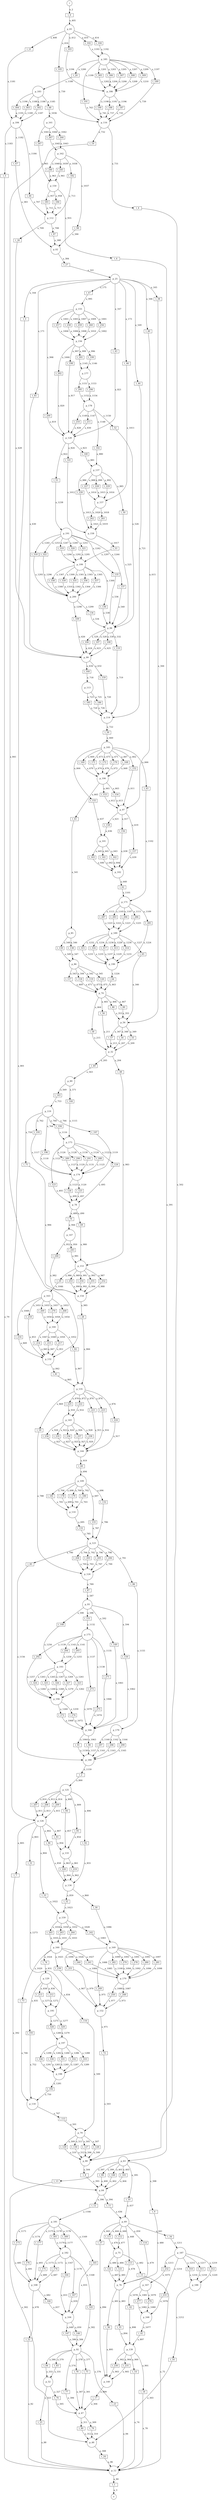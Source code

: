 digraph G {
subgraph place
 {
graph [shape=circle,color=gray];
node [shape=circle];
i;
o;
p_101;
p_102;
p_104;
p_105;
p_106;
p_108;
p_109;
p_110;
p_112;
p_113;
p_114;
p_116;
p_118;
p_119;
p_12;
p_123;
p_124;
p_125;
p_126;
p_128;
p_129;
p_132;
p_133;
p_134;
p_135;
p_137;
p_139;
p_140;
p_143;
p_144;
p_147;
p_150;
p_152;
p_153;
p_154;
p_155;
p_156;
p_157;
p_158;
p_159;
p_160;
p_161;
p_162;
p_163;
p_164;
p_166;
p_167;
p_168;
p_169;
p_170;
p_171;
p_173;
p_174;
p_175;
p_177;
p_178;
p_179;
p_180;
p_181;
p_182;
p_183;
p_184;
p_185;
p_186;
p_187;
p_188;
p_189;
p_190;
p_191;
p_193;
p_194;
p_195;
p_197;
p_198;
p_199;
p_200;
p_25;
p_32;
p_47;
p_48;
p_52;
p_56;
p_62;
p_63;
p_64;
p_65;
p_69;
p_74;
p_75;
p_76;
p_78;
p_79;
p_80;
p_84;
p_85;
p_86;
p_89;
p_92;
p_93;
p_97;
p_99;
}
subgraph transitions
 {
node [shape=rect,height=0.2];
t_0;
t_1;
t_10;
t_100;
t_101;
t_102;
t_103;
t_104;
t_105;
t_106;
t_107;
t_108;
t_109;
t_11;
t_110;
t_111;
t_112;
t_113;
t_114;
t_115;
t_116;
t_117;
t_118;
t_119;
t_12;
t_120;
t_121;
t_122;
t_123;
t_124;
t_125;
t_126;
t_127;
t_128;
t_129;
t_13;
t_130;
t_131;
t_132;
t_133;
t_134;
t_135;
t_136;
t_137;
t_138;
t_139;
t_14;
t_140;
t_141;
t_142;
t_143;
t_144;
t_145;
t_146;
t_147;
t_148;
t_149;
t_15;
t_150;
t_151;
t_152;
t_153;
t_154;
t_155;
t_156;
t_157;
t_158;
t_159;
t_16;
t_160;
t_161;
t_162;
t_163;
t_164;
t_165;
t_166;
t_167;
t_168;
t_169;
t_17;
t_170;
t_171;
t_172;
t_173;
t_174;
t_175;
t_176;
t_177;
t_178;
t_179;
t_18;
t_180;
t_181;
t_182;
t_183;
t_184;
t_185;
t_186;
t_187;
t_188;
t_189;
t_19;
t_190;
t_191;
t_192;
t_193;
t_194;
t_195;
t_196;
t_197;
t_198;
t_199;
t_2;
t_20;
t_200;
t_201;
t_202;
t_203;
t_204;
t_205;
t_206;
t_207;
t_208;
t_209;
t_21;
t_210;
t_211;
t_212;
t_213;
t_214;
t_215;
t_216;
t_217;
t_218;
t_219;
t_22;
t_220;
t_221;
t_222;
t_223;
t_224;
t_225;
t_226;
t_227;
t_228;
t_229;
t_23;
t_230;
t_231;
t_232;
t_233;
t_234;
t_235;
t_236;
t_237;
t_238;
t_239;
t_24;
t_240;
t_241;
t_242;
t_243;
t_244;
t_245;
t_246;
t_247;
t_248;
t_249;
t_25;
t_250;
t_251;
t_252;
t_253;
t_254;
t_255;
t_256;
t_257;
t_258;
t_259;
t_26;
t_260;
t_261;
t_262;
t_263;
t_264;
t_265;
t_266;
t_267;
t_268;
t_269;
t_27;
t_270;
t_271;
t_272;
t_273;
t_274;
t_275;
t_276;
t_277;
t_278;
t_279;
t_28;
t_280;
t_281;
t_282;
t_283;
t_284;
t_285;
t_286;
t_287;
t_288;
t_289;
t_29;
t_290;
t_291;
t_292;
t_293;
t_294;
t_295;
t_296;
t_297;
t_298;
t_299;
t_3;
t_30;
t_300;
t_301;
t_302;
t_303;
t_304;
t_305;
t_306;
t_307;
t_308;
t_309;
t_31;
t_310;
t_311;
t_312;
t_313;
t_314;
t_315;
t_316;
t_317;
t_318;
t_319;
t_32;
t_320;
t_321;
t_322;
t_323;
t_324;
t_325;
t_326;
t_327;
t_328;
t_329;
t_33;
t_330;
t_331;
t_332;
t_333;
t_334;
t_335;
t_336;
t_337;
t_338;
t_339;
t_34;
t_35;
t_36;
t_37;
t_38;
t_39;
t_4;
t_40;
t_41;
t_42;
t_43;
t_44;
t_45;
t_46;
t_47;
t_48;
t_49;
t_5;
t_50;
t_51;
t_52;
t_53;
t_54;
t_55;
t_56;
t_57;
t_58;
t_59;
t_6;
t_60;
t_61;
t_62;
t_63;
t_64;
t_65;
t_66;
t_67;
t_68;
t_69;
t_7;
t_70;
t_71;
t_72;
t_73;
t_74;
t_75;
t_76;
t_77;
t_78;
t_79;
t_8;
t_80;
t_81;
t_82;
t_83;
t_84;
t_85;
t_86;
t_87;
t_88;
t_89;
t_9;
t_90;
t_91;
t_92;
t_93;
t_94;
t_95;
t_96;
t_97;
t_98;
t_99;
}
p_156->t_202[label="a_1000"]
p_155->t_256[label="a_1001"]
t_256->p_156[label="a_1002"]
p_155->t_257[label="a_1003"]
t_257->p_156[label="a_1004"]
p_155->t_258[label="a_1005"]
t_258->p_156[label="a_1006"]
p_155->t_259[label="a_1007"]
t_259->p_156[label="a_1008"]
p_155->t_260[label="a_1009"]
t_260->p_156[label="a_1010"]
t_46->p_157[label="a_1011"]
t_141->p_158[label="a_1012"]
t_226->p_158[label="a_1013"]
t_227->p_157[label="a_1014"]
t_228->p_157[label="a_1015"]
t_229->p_157[label="a_1016"]
p_158->t_53[label="a_1017"]
p_157->t_261[label="a_1018"]
t_261->p_158[label="a_1019"]
p_157->t_262[label="a_1020"]
t_262->p_158[label="a_1021"]
t_33->p_159[label="a_1022"]
t_32->p_159[label="a_1023"]
p_160->t_74[label="a_1024"]
p_160->t_239[label="a_1025"]
p_160->t_240[label="a_1026"]
p_160->t_241[label="a_1027"]
p_159->t_242[label="a_1028"]
p_160->t_73[label="a_1029"]
p_159->t_263[label="a_1030"]
t_263->p_160[label="a_1031"]
p_159->t_264[label="a_1032"]
t_264->p_160[label="a_1033"]
p_159->t_265[label="a_1034"]
t_265->p_160[label="a_1035"]
t_68->p_161[label="a_1036"]
p_162->t_98[label="a_1037"]
p_162->t_182[label="a_1038"]
p_162->t_245[label="a_1039"]
p_162->t_246[label="a_1040"]
p_161->t_247[label="a_1041"]
p_161->t_266[label="a_1042"]
t_266->p_162[label="a_1043"]
p_161->t_267[label="a_1044"]
t_267->p_162[label="a_1045"]
t_29->p_163[label="a_1046"]
p_164->t_214[label="a_1047"]
p_164->t_215[label="a_1048"]
p_163->t_216[label="a_1049"]
p_164->t_217[label="a_1050"]
p_163->t_218[label="a_1051"]
p_164->t_82[label="a_1052"]
p_163->t_268[label="a_1053"]
t_268->p_164[label="a_1054"]
p_163->t_269[label="a_1055"]
t_269->p_164[label="a_1056"]
p_163->t_270[label="a_1057"]
t_270->p_164[label="a_1058"]
t_149->p_166[label="a_1061"]
t_150->p_166[label="a_1062"]
p_166->t_90[label="a_1063"]
p_166->t_91[label="a_1064"]
t_271->p_166[label="a_1066"]
t_272->p_166[label="a_1068"]
t_273->p_166[label="a_1070"]
t_274->p_166[label="a_1072"]
t_275->p_166[label="a_1074"]
t_232->p_167[label="a_1075"]
t_233->p_168[label="a_1076"]
p_168->t_41[label="a_1077"]
p_167->t_42[label="a_1078"]
p_167->t_276[label="a_1079"]
t_276->p_168[label="a_1080"]
p_167->t_277[label="a_1081"]
t_277->p_168[label="a_1082"]
t_242->p_169[label="a_1083"]
t_240->p_170[label="a_1084"]
t_241->p_170[label="a_1085"]
t_30->p_169[label="a_1086"]
p_170->t_248[label="a_1087"]
p_169->t_249[label="a_1088"]
p_170->t_250[label="a_1089"]
p_169->t_251[label="a_1090"]
p_169->t_278[label="a_1091"]
t_278->p_170[label="a_1092"]
p_169->t_279[label="a_1093"]
t_279->p_170[label="a_1094"]
p_169->t_280[label="a_1095"]
t_280->p_170[label="a_1096"]
p_169->t_281[label="a_1097"]
t_281->p_170[label="a_1098"]
p_169->t_282[label="a_1099"]
t_282->p_170[label="a_1100"]
t_62->p_171[label="a_1101"]
t_63->p_171[label="a_1102"]
p_171->t_283[label="a_1105"]
p_171->t_284[label="a_1107"]
p_171->t_285[label="a_1109"]
p_171->t_286[label="a_1111"]
p_171->t_287[label="a_1113"]
t_144->p_173[label="a_1115"]
t_194->p_173[label="a_1116"]
t_195->p_174[label="a_1117"]
t_196->p_174[label="a_1118"]
t_197->p_174[label="a_1119"]
p_174->t_125[label="a_1120"]
p_173->t_123[label="a_1121"]
p_173->t_124[label="a_1122"]
p_174->t_126[label="a_1123"]
p_173->t_288[label="a_1124"]
t_288->p_174[label="a_1125"]
p_173->t_289[label="a_1126"]
t_289->p_174[label="a_1127"]
p_173->t_290[label="a_1128"]
t_290->p_174[label="a_1129"]
p_173->t_291[label="a_1130"]
t_291->p_174[label="a_1131"]
t_151->p_175[label="a_1132"]
p_175->t_271[label="a_1135"]
p_175->t_273[label="a_1137"]
p_175->t_275[label="a_1138"]
p_175->t_292[label="a_1139"]
p_175->t_293[label="a_1141"]
p_175->t_294[label="a_1143"]
t_201->p_177[label="a_1145"]
t_199->p_177[label="a_1146"]
p_178->t_211[label="a_1147"]
p_178->t_142[label="a_1148"]
p_178->t_210[label="a_1149"]
p_178->t_52[label="a_1150"]
p_177->t_295[label="a_1151"]
t_295->p_178[label="a_1152"]
p_177->t_296[label="a_1153"]
t_296->p_178[label="a_1154"]
t_86->p_179[label="a_1155"]
t_85->p_180[label="a_1156"]
t_90->p_180[label="a_1157"]
t_91->p_180[label="a_1158"]
p_180->t_2[label="a_1159"]
p_179->t_297[label="a_1160"]
t_297->p_180[label="a_1161"]
p_179->t_298[label="a_1162"]
t_298->p_180[label="a_1163"]
p_179->t_299[label="a_1164"]
t_299->p_180[label="a_1165"]
t_12->p_181[label="a_1166"]
p_182->t_164[label="a_1167"]
p_182->t_145[label="a_1168"]
p_181->t_165[label="a_1169"]
p_182->t_167[label="a_1170"]
p_181->t_173[label="a_1171"]
p_182->t_174[label="a_1172"]
p_182->t_175[label="a_1173"]
p_181->t_176[label="a_1174"]
p_181->t_177[label="a_1175"]
p_181->t_300[label="a_1176"]
t_300->p_182[label="a_1177"]
p_181->t_301[label="a_1178"]
t_301->p_182[label="a_1179"]
t_20->p_183[label="a_1180"]
t_21->p_184[label="a_1181"]
p_184->t_67[label="a_1182"]
p_184->t_5[label="a_1183"]
p_184->t_66[label="a_1184"]
p_183->t_68[label="a_1185"]
p_183->t_302[label="a_1186"]
t_302->p_184[label="a_1187"]
p_183->t_303[label="a_1188"]
t_303->p_184[label="a_1189"]
p_183->t_304[label="a_1190"]
t_304->p_184[label="a_1191"]
t_104->p_185[label="a_1192"]
t_102->p_185[label="a_1193"]
t_103->p_186[label="a_1194"]
p_186->t_188[label="a_1195"]
p_186->t_187[label="a_1196"]
p_185->t_189[label="a_1197"]
p_186->t_190[label="a_1198"]
p_185->t_191[label="a_1199"]
p_185->t_20[label="a_1200"]
p_185->t_305[label="a_1201"]
t_305->p_186[label="a_1202"]
p_185->t_306[label="a_1203"]
t_306->p_186[label="a_1204"]
p_185->t_307[label="a_1205"]
t_307->p_186[label="a_1206"]
p_185->t_308[label="a_1207"]
t_308->p_186[label="a_1208"]
p_185->t_309[label="a_1209"]
t_309->p_186[label="a_1210"]
t_34->p_187[label="a_1211"]
p_188->t_16[label="a_1212"]
p_187->t_232[label="a_1213"]
p_187->t_233[label="a_1214"]
p_187->t_310[label="a_1215"]
t_310->p_188[label="a_1216"]
p_187->t_311[label="a_1217"]
t_311->p_188[label="a_1218"]
p_187->t_312[label="a_1219"]
t_312->p_188[label="a_1220"]
t_287->p_189[label="a_1221"]
t_283->p_189[label="a_1222"]
t_284->p_189[label="a_1223"]
t_285->p_190[label="a_1224"]
t_286->p_189[label="a_1225"]
p_190->t_64[label="a_1226"]
p_189->t_65[label="a_1227"]
p_189->t_313[label="a_1228"]
t_313->p_190[label="a_1229"]
p_189->t_314[label="a_1230"]
t_314->p_190[label="a_1231"]
p_189->t_315[label="a_1232"]
t_315->p_190[label="a_1233"]
p_189->t_316[label="a_1234"]
t_316->p_190[label="a_1235"]
p_189->t_317[label="a_1236"]
t_317->p_190[label="a_1237"]
t_51->p_191[label="a_1238"]
p_191->t_135[label="a_1242"]
p_191->t_137[label="a_1244"]
p_191->t_318[label="a_1245"]
p_191->t_319[label="a_1247"]
p_191->t_320[label="a_1249"]
p_191->t_321[label="a_1251"]
p_191->t_322[label="a_1253"]
t_293->p_193[label="a_1255"]
t_148->p_193[label="a_1256"]
t_292->p_194[label="a_1257"]
t_294->p_193[label="a_1258"]
p_194->t_274[label="a_1259"]
p_194->t_272[label="a_1260"]
p_193->t_323[label="a_1261"]
t_323->p_194[label="a_1262"]
p_193->t_324[label="a_1263"]
t_324->p_194[label="a_1264"]
p_193->t_325[label="a_1265"]
t_325->p_194[label="a_1266"]
p_193->t_326[label="a_1267"]
t_326->p_194[label="a_1268"]
p_193->t_327[label="a_1269"]
t_327->p_194[label="a_1270"]
t_213->p_195[label="a_1271"]
t_212->p_195[label="a_1272"]
t_31->p_195[label="a_1273"]
p_195->t_328[label="a_1275"]
p_195->t_329[label="a_1277"]
t_329->p_197[label="a_1279"]
t_328->p_197[label="a_1280"]
p_198->t_192[label="a_1281"]
p_197->t_330[label="a_1282"]
t_330->p_198[label="a_1283"]
p_197->t_331[label="a_1284"]
t_331->p_198[label="a_1285"]
p_197->t_332[label="a_1286"]
t_332->p_198[label="a_1287"]
p_197->t_333[label="a_1288"]
t_333->p_198[label="a_1289"]
p_197->t_334[label="a_1290"]
t_334->p_198[label="a_1291"]
t_320->p_199[label="a_1292"]
t_318->p_200[label="a_1293"]
t_319->p_199[label="a_1294"]
t_321->p_199[label="a_1295"]
t_322->p_200[label="a_1296"]
t_53->p_199[label="a_1297"]
p_200->t_109[label="a_1298"]
p_200->t_134[label="a_1299"]
p_199->t_136[label="a_1300"]
p_199->t_335[label="a_1301"]
t_335->p_200[label="a_1302"]
p_199->t_336[label="a_1303"]
t_336->p_200[label="a_1304"]
p_199->t_337[label="a_1305"]
t_337->p_200[label="a_1306"]
p_199->t_338[label="a_1307"]
t_338->p_200[label="a_1308"]
p_199->t_339[label="a_1309"]
t_339->p_200[label="a_1310"]
t_27->p_25[label="a_161"]
p_25->t_3[label="a_164"]
p_25->t_38[label="a_165"]
p_25->t_40[label="a_166"]
p_25->t_43[label="a_167"]
p_25->t_44[label="a_169"]
p_25->t_45[label="a_171"]
p_25->t_46[label="a_173"]
p_25->t_47[label="a_175"]
i->t_0[label="a_2"]
p_32->t_48[label="a_204"]
p_32->t_49[label="a_205"]
t_54->p_32[label="a_207"]
t_55->p_32[label="a_209"]
t_56->p_32[label="a_211"]
t_57->p_32[label="a_213"]
t_58->p_32[label="a_215"]
t_1->o[label="a_3"]
t_75->p_47[label="a_301"]
t_13->p_48[label="a_302"]
t_16->p_48[label="a_303"]
t_17->p_47[label="a_304"]
t_76->p_47[label="a_305"]
t_77->p_47[label="a_306"]
t_78->p_47[label="a_307"]
p_48->t_24[label="a_308"]
p_47->t_79[label="a_309"]
t_79->p_48[label="a_310"]
p_47->t_80[label="a_311"]
t_80->p_48[label="a_312"]
p_52->t_25[label="a_323"]
p_52->t_76[label="a_327"]
t_83->p_52[label="a_331"]
t_84->p_52[label="a_333"]
t_38->p_56[label="a_344"]
t_65->p_56[label="a_346"]
p_56->t_57[label="a_347"]
p_56->t_54[label="a_348"]
p_56->t_55[label="a_349"]
t_88->p_56[label="a_353"]
t_89->p_56[label="a_355"]
t_67->p_62[label="a_383"]
p_62->t_27[label="a_384"]
t_97->p_62[label="a_388"]
t_98->p_62[label="a_390"]
t_6->p_63[label="a_391"]
t_7->p_64[label="a_392"]
t_8->p_64[label="a_393"]
p_64->t_11[label="a_394"]
p_63->t_10[label="a_395"]
p_64->t_12[label="a_396"]
p_63->t_13[label="a_397"]
p_63->t_9[label="a_398"]
p_63->t_99[label="a_399"]
t_99->p_64[label="a_400"]
p_63->t_100[label="a_401"]
t_100->p_64[label="a_402"]
p_63->t_101[label="a_403"]
t_101->p_64[label="a_404"]
t_0->p_65[label="a_405"]
p_65->t_21[label="a_408"]
p_65->t_102[label="a_410"]
p_65->t_103[label="a_412"]
p_65->t_104[label="a_414"]
p_65->t_105[label="a_416"]
t_11->p_69[label="a_436"]
t_10->p_69[label="a_437"]
p_69->t_34[label="a_441"]
p_69->t_37[label="a_443"]
p_69->t_111[label="a_444"]
p_69->t_112[label="a_446"]
p_69->t_113[label="a_448"]
p_69->t_114[label="a_450"]
t_64->p_74[label="a_463"]
p_74->t_58[label="a_464"]
p_74->t_56[label="a_465"]
p_74->t_88[label="a_466"]
p_74->t_89[label="a_467"]
t_117->p_74[label="a_469"]
t_118->p_74[label="a_471"]
t_119->p_74[label="a_473"]
t_120->p_74[label="a_475"]
t_111->p_75[label="a_476"]
t_112->p_75[label="a_477"]
t_113->p_76[label="a_478"]
t_114->p_76[label="a_479"]
t_9->p_76[label="a_480"]
p_76->t_36[label="a_481"]
p_75->t_15[label="a_482"]
p_76->t_35[label="a_483"]
p_75->t_121[label="a_484"]
t_121->p_76[label="a_485"]
p_75->t_122[label="a_486"]
t_122->p_76[label="a_487"]
p_78->t_70[label="a_489"]
p_78->t_69[label="a_490"]
t_123->p_78[label="a_493"]
t_124->p_78[label="a_495"]
t_125->p_78[label="a_497"]
t_126->p_78[label="a_499"]
t_116->p_79[label="a_500"]
t_115->p_79[label="a_501"]
t_4->p_80[label="a_502"]
t_72->p_80[label="a_503"]
p_80->t_8[label="a_504"]
p_79->t_127[label="a_505"]
t_127->p_80[label="a_506"]
p_79->t_128[label="a_507"]
t_128->p_80[label="a_508"]
p_79->t_129[label="a_509"]
t_129->p_80[label="a_510"]
p_79->t_130[label="a_511"]
t_130->p_80[label="a_512"]
t_50->p_84[label="a_525"]
t_52->p_84[label="a_526"]
p_84->t_107[label="a_528"]
p_84->t_106[label="a_529"]
p_84->t_108[label="a_530"]
p_84->t_110[label="a_532"]
t_134->p_84[label="a_534"]
t_135->p_84[label="a_536"]
t_136->p_84[label="a_538"]
t_137->p_84[label="a_540"]
t_61->p_85[label="a_541"]
p_86->t_119[label="a_542"]
p_86->t_117[label="a_543"]
p_86->t_118[label="a_544"]
p_86->t_120[label="a_545"]
p_85->t_138[label="a_546"]
t_138->p_86[label="a_547"]
p_85->t_139[label="a_548"]
t_139->p_86[label="a_549"]
t_49->p_89[label="a_563"]
p_89->t_143[label="a_569"]
p_89->t_144[label="a_571"]
p_92->t_77[label="a_574"]
p_92->t_23[label="a_576"]
p_92->t_75[label="a_577"]
p_92->t_78[label="a_578"]
p_92->t_83[label="a_579"]
p_92->t_84[label="a_580"]
t_145->p_92[label="a_582"]
t_146->p_92[label="a_584"]
t_147->p_92[label="a_586"]
t_87->p_93[label="a_587"]
p_93->t_148[label="a_590"]
p_93->t_149[label="a_592"]
p_93->t_150[label="a_594"]
p_93->t_151[label="a_596"]
t_152->p_97[label="a_611"]
t_153->p_97[label="a_612"]
t_154->p_97[label="a_613"]
t_40->p_97[label="a_615"]
p_97->t_156[label="a_617"]
p_97->t_157[label="a_619"]
p_97->t_158[label="a_621"]
t_107->p_99[label="a_623"]
t_106->p_99[label="a_624"]
t_108->p_99[label="a_625"]
t_109->p_99[label="a_626"]
t_26->p_99[label="a_628"]
t_45->p_99[label="a_630"]
p_99->t_159[label="a_632"]
p_99->t_160[label="a_634"]
t_158->p_101[label="a_636"]
t_155->p_101[label="a_637"]
t_156->p_102[label="a_638"]
t_157->p_102[label="a_639"]
p_102->t_62[label="a_640"]
p_101->t_161[label="a_641"]
t_161->p_102[label="a_642"]
p_101->t_162[label="a_643"]
t_162->p_102[label="a_644"]
p_101->t_163[label="a_645"]
t_163->p_102[label="a_646"]
p_104->t_147[label="a_648"]
p_104->t_146[label="a_650"]
t_164->p_104[label="a_653"]
t_165->p_104[label="a_655"]
t_166->p_104[label="a_657"]
t_167->p_104[label="a_659"]
t_39->p_105[label="a_660"]
p_106->t_153[label="a_661"]
p_105->t_152[label="a_662"]
p_106->t_154[label="a_663"]
p_105->t_155[label="a_664"]
p_106->t_61[label="a_665"]
p_105->t_63[label="a_666"]
p_105->t_168[label="a_667"]
t_168->p_106[label="a_668"]
p_105->t_169[label="a_669"]
t_169->p_106[label="a_670"]
p_105->t_170[label="a_671"]
t_170->p_106[label="a_672"]
p_105->t_171[label="a_673"]
t_171->p_106[label="a_674"]
p_105->t_172[label="a_675"]
t_172->p_106[label="a_676"]
p_108->t_22[label="a_678"]
p_108->t_166[label="a_682"]
t_173->p_108[label="a_685"]
t_174->p_108[label="a_687"]
t_175->p_108[label="a_689"]
t_176->p_108[label="a_691"]
t_177->p_108[label="a_693"]
t_60->p_109[label="a_694"]
p_110->t_131[label="a_695"]
p_109->t_132[label="a_696"]
p_109->t_133[label="a_697"]
p_109->t_178[label="a_698"]
t_178->p_110[label="a_699"]
p_109->t_179[label="a_700"]
t_179->p_110[label="a_701"]
p_109->t_180[label="a_702"]
t_180->p_110[label="a_703"]
p_109->t_181[label="a_704"]
t_181->p_110[label="a_705"]
t_66->p_112[label="a_707"]
p_112->t_97[label="a_708"]
p_112->t_26[label="a_709"]
t_182->p_112[label="a_713"]
t_183->p_112[label="a_715"]
t_184->p_112[label="a_717"]
t_160->p_113[label="a_718"]
t_110->p_114[label="a_719"]
t_159->p_114[label="a_720"]
t_44->p_114[label="a_721"]
p_114->t_39[label="a_722"]
p_113->t_185[label="a_723"]
t_185->p_114[label="a_724"]
p_113->t_186[label="a_725"]
t_186->p_114[label="a_726"]
t_105->p_116[label="a_730"]
p_116->t_4[label="a_731"]
p_116->t_19[label="a_732"]
t_187->p_116[label="a_735"]
t_188->p_116[label="a_737"]
t_189->p_116[label="a_739"]
t_14->p_12[label="a_74"]
t_190->p_116[label="a_741"]
t_191->p_116[label="a_743"]
t_73->p_118[label="a_746"]
p_118->t_115[label="a_747"]
t_15->p_12[label="a_75"]
t_192->p_118[label="a_750"]
t_193->p_118[label="a_752"]
t_143->p_119[label="a_753"]
p_119->t_71[label="a_759"]
p_119->t_194[label="a_760"]
p_119->t_195[label="a_762"]
p_119->t_196[label="a_764"]
p_119->t_197[label="a_766"]
t_18->p_12[label="a_78"]
t_131->p_123[label="a_785"]
t_132->p_123[label="a_786"]
t_133->p_123[label="a_787"]
t_59->p_124[label="a_788"]
p_124->t_87[label="a_789"]
t_5->p_12[label="a_79"]
p_123->t_85[label="a_790"]
p_123->t_86[label="a_791"]
p_123->t_203[label="a_792"]
t_203->p_124[label="a_793"]
p_123->t_204[label="a_794"]
t_204->p_124[label="a_795"]
p_123->t_205[label="a_796"]
t_205->p_124[label="a_797"]
p_123->t_206[label="a_798"]
t_206->p_124[label="a_799"]
p_12->t_1[label="a_80"]
t_2->p_125[label="a_800"]
t_3->p_126[label="a_801"]
p_126->t_96[label="a_802"]
p_126->t_31[label="a_803"]
p_126->t_33[label="a_804"]
p_126->t_7[label="a_805"]
p_125->t_92[label="a_806"]
p_126->t_93[label="a_807"]
p_125->t_94[label="a_808"]
p_125->t_95[label="a_809"]
p_125->t_207[label="a_810"]
t_207->p_126[label="a_811"]
p_125->t_208[label="a_812"]
t_208->p_126[label="a_813"]
p_125->t_209[label="a_814"]
t_209->p_126[label="a_815"]
t_198->p_128[label="a_817"]
t_200->p_128[label="a_819"]
t_22->p_12[label="a_82"]
t_202->p_128[label="a_820"]
t_43->p_128[label="a_821"]
p_128->t_51[label="a_822"]
p_128->t_140[label="a_823"]
p_128->t_141[label="a_824"]
t_210->p_128[label="a_828"]
t_211->p_128[label="a_830"]
t_74->p_129[label="a_831"]
p_129->t_116[label="a_834"]
p_129->t_193[label="a_835"]
p_129->t_212[label="a_836"]
p_129->t_213[label="a_838"]
t_23->p_12[label="a_84"]
t_19->p_132[label="a_841"]
p_132->t_81[label="a_842"]
t_214->p_132[label="a_845"]
t_215->p_132[label="a_847"]
t_216->p_132[label="a_849"]
t_217->p_132[label="a_851"]
t_218->p_132[label="a_853"]
t_95->p_133[label="a_854"]
t_92->p_134[label="a_855"]
t_93->p_133[label="a_856"]
t_94->p_133[label="a_857"]
t_96->p_134[label="a_858"]
p_134->t_32[label="a_859"]
t_24->p_12[label="a_86"]
p_134->t_30[label="a_860"]
p_133->t_219[label="a_861"]
t_219->p_134[label="a_862"]
p_133->t_220[label="a_863"]
t_220->p_134[label="a_864"]
t_81->p_135[label="a_865"]
t_28->p_135[label="a_866"]
t_82->p_135[label="a_867"]
p_135->t_59[label="a_869"]
p_135->t_221[label="a_870"]
p_135->t_222[label="a_872"]
p_135->t_223[label="a_874"]
p_135->t_224[label="a_876"]
p_135->t_225[label="a_878"]
t_25->p_12[label="a_88"]
t_142->p_137[label="a_880"]
t_140->p_137[label="a_881"]
p_137->t_50[label="a_885"]
p_137->t_226[label="a_886"]
p_137->t_227[label="a_888"]
p_137->t_228[label="a_890"]
p_137->t_229[label="a_892"]
t_35->p_139[label="a_894"]
t_36->p_140[label="a_895"]
t_37->p_140[label="a_896"]
t_41->p_139[label="a_897"]
t_42->p_139[label="a_898"]
p_140->t_17[label="a_899"]
p_139->t_14[label="a_900"]
p_139->t_18[label="a_901"]
p_139->t_230[label="a_902"]
t_230->p_140[label="a_903"]
p_139->t_231[label="a_904"]
t_231->p_140[label="a_905"]
t_222->p_143[label="a_914"]
t_221->p_144[label="a_915"]
t_223->p_144[label="a_916"]
t_224->p_144[label="a_917"]
t_225->p_143[label="a_918"]
p_144->t_60[label="a_919"]
p_143->t_234[label="a_920"]
t_234->p_144[label="a_921"]
p_143->t_235[label="a_922"]
t_235->p_144[label="a_923"]
p_143->t_236[label="a_924"]
t_236->p_144[label="a_925"]
p_143->t_237[label="a_926"]
t_237->p_144[label="a_927"]
p_143->t_238[label="a_928"]
t_238->p_144[label="a_929"]
t_70->p_147[label="a_944"]
p_147->t_243[label="a_950"]
p_147->t_244[label="a_952"]
p_150->t_6[label="a_955"]
p_150->t_183[label="a_957"]
p_150->t_184[label="a_958"]
t_245->p_150[label="a_961"]
t_246->p_150[label="a_963"]
t_247->p_150[label="a_965"]
t_239->p_152[label="a_967"]
p_152->t_72[label="a_971"]
t_248->p_152[label="a_973"]
t_249->p_152[label="a_975"]
t_250->p_152[label="a_977"]
t_251->p_152[label="a_979"]
t_69->p_153[label="a_980"]
t_243->p_153[label="a_981"]
t_244->p_154[label="a_982"]
t_48->p_153[label="a_983"]
t_71->p_154[label="a_984"]
p_154->t_28[label="a_985"]
p_153->t_29[label="a_986"]
p_153->t_252[label="a_987"]
t_252->p_154[label="a_988"]
p_153->t_253[label="a_989"]
t_253->p_154[label="a_990"]
p_153->t_254[label="a_991"]
t_254->p_154[label="a_992"]
p_153->t_255[label="a_993"]
t_255->p_154[label="a_994"]
t_47->p_155[label="a_995"]
p_156->t_199[label="a_996"]
p_156->t_198[label="a_997"]
p_155->t_200[label="a_998"]
p_156->t_201[label="a_999"]
}